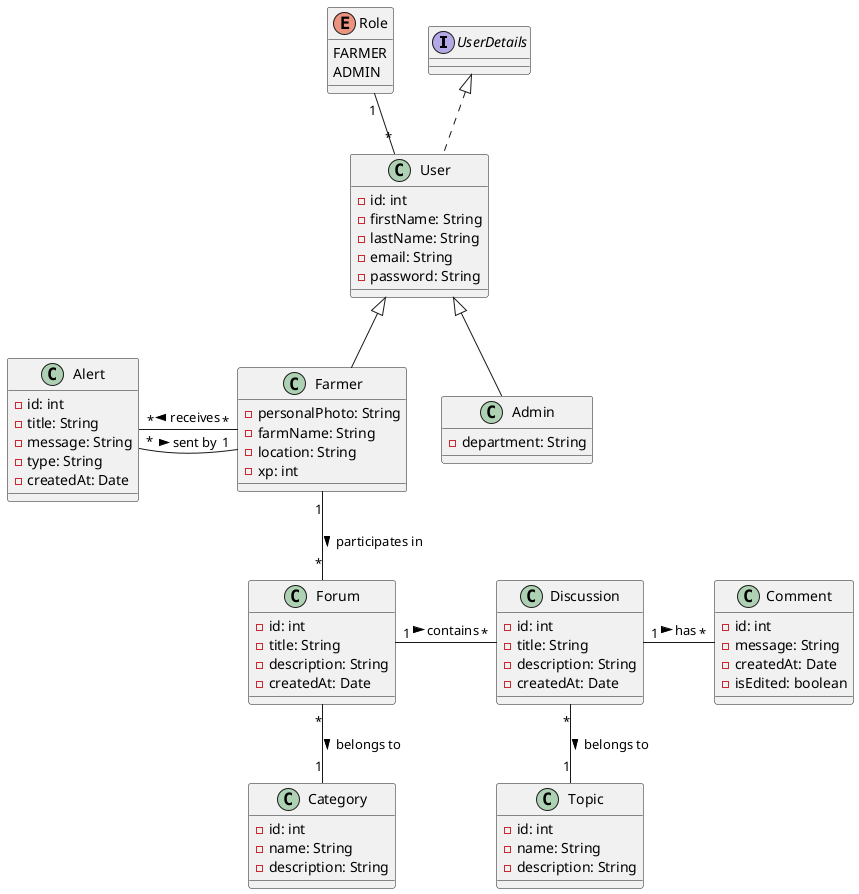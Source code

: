 @startuml class_diagram

interface UserDetails {}

enum Role {
    FARMER
    ADMIN
}

class User implements UserDetails {
    - id: int
    - firstName: String
    - lastName: String
    - email: String
    - password: String
}

class Admin extends User {
    - department: String
}

class Farmer extends User {
    - personalPhoto: String
    - farmName: String
    - location: String
    - xp: int
}

User "*" -u- "1" Role

class Alert {
    - id: int
    - title: String
    - message: String
    - type: String
    - createdAt: Date
}

Farmer "*" -l- "*" Alert: "> receives"
Alert "*" -r- "1" Farmer: "> sent by"

class Category {
    - id: int
    - name: String
    - description: String
}

class Forum {
    - id: int
    - title: String
    - description: String
    - createdAt: Date
}

Forum "*" -- "1" Category: "> belongs to"

class Topic {
    - id: int
    - name: String
    - description: String
}

class Discussion {
    - id: int
    - title: String
    - description: String
    - createdAt: Date
}

Discussion "*" -- "1" Topic: "> belongs to"

class Comment {
    - id: int
    - message: String
    - createdAt: Date
    - isEdited: boolean
}

Farmer "1" -- "*" Forum: "> participates in"
Forum "1" -r- "*" Discussion: "> contains"
Discussion "1" -r- "*" Comment: "> has"

@enduml